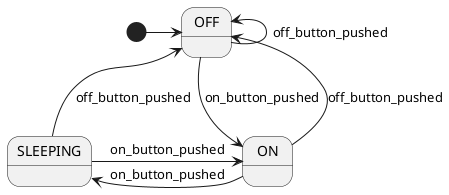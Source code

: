 @startuml
[*] -right-> OFF
OFF -up-> OFF : off_button_pushed
SLEEPING -up-> OFF : off_button_pushed
SLEEPING -right-> ON : on_button_pushed
ON -left-> SLEEPING : on_button_pushed
OFF -down-> ON : on_button_pushed
ON -up-> OFF : off_button_pushed
@enduml